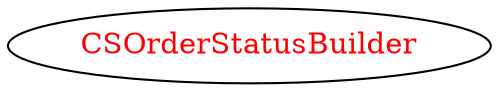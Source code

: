 digraph dependencyGraph {
 concentrate=true;
 ranksep="2.0";
 rankdir="LR"; 
 splines="ortho";
"CSOrderStatusBuilder" [fontcolor="red"];
}